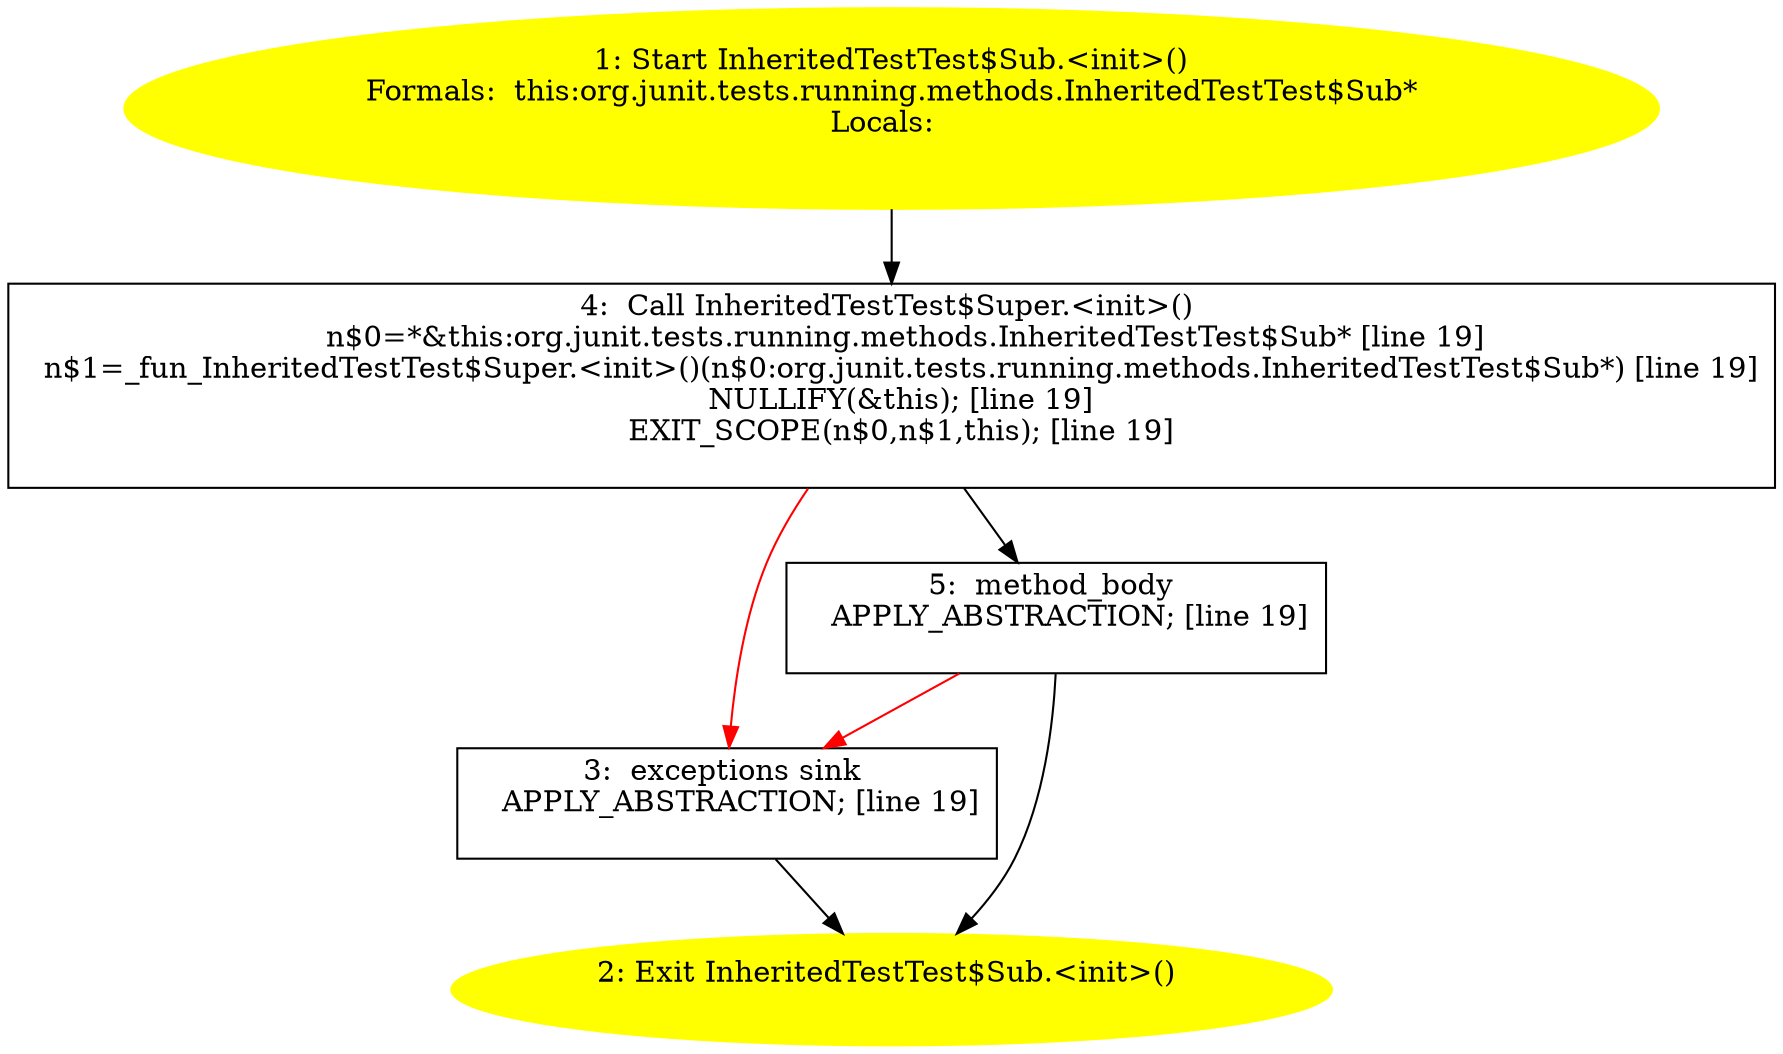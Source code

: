 /* @generated */
digraph cfg {
"org.junit.tests.running.methods.InheritedTestTest$Sub.<init>().cd916e18c0027f748d783bb4877b73d5_1" [label="1: Start InheritedTestTest$Sub.<init>()\nFormals:  this:org.junit.tests.running.methods.InheritedTestTest$Sub*\nLocals:  \n  " color=yellow style=filled]
	

	 "org.junit.tests.running.methods.InheritedTestTest$Sub.<init>().cd916e18c0027f748d783bb4877b73d5_1" -> "org.junit.tests.running.methods.InheritedTestTest$Sub.<init>().cd916e18c0027f748d783bb4877b73d5_4" ;
"org.junit.tests.running.methods.InheritedTestTest$Sub.<init>().cd916e18c0027f748d783bb4877b73d5_2" [label="2: Exit InheritedTestTest$Sub.<init>() \n  " color=yellow style=filled]
	

"org.junit.tests.running.methods.InheritedTestTest$Sub.<init>().cd916e18c0027f748d783bb4877b73d5_3" [label="3:  exceptions sink \n   APPLY_ABSTRACTION; [line 19]\n " shape="box"]
	

	 "org.junit.tests.running.methods.InheritedTestTest$Sub.<init>().cd916e18c0027f748d783bb4877b73d5_3" -> "org.junit.tests.running.methods.InheritedTestTest$Sub.<init>().cd916e18c0027f748d783bb4877b73d5_2" ;
"org.junit.tests.running.methods.InheritedTestTest$Sub.<init>().cd916e18c0027f748d783bb4877b73d5_4" [label="4:  Call InheritedTestTest$Super.<init>() \n   n$0=*&this:org.junit.tests.running.methods.InheritedTestTest$Sub* [line 19]\n  n$1=_fun_InheritedTestTest$Super.<init>()(n$0:org.junit.tests.running.methods.InheritedTestTest$Sub*) [line 19]\n  NULLIFY(&this); [line 19]\n  EXIT_SCOPE(n$0,n$1,this); [line 19]\n " shape="box"]
	

	 "org.junit.tests.running.methods.InheritedTestTest$Sub.<init>().cd916e18c0027f748d783bb4877b73d5_4" -> "org.junit.tests.running.methods.InheritedTestTest$Sub.<init>().cd916e18c0027f748d783bb4877b73d5_5" ;
	 "org.junit.tests.running.methods.InheritedTestTest$Sub.<init>().cd916e18c0027f748d783bb4877b73d5_4" -> "org.junit.tests.running.methods.InheritedTestTest$Sub.<init>().cd916e18c0027f748d783bb4877b73d5_3" [color="red" ];
"org.junit.tests.running.methods.InheritedTestTest$Sub.<init>().cd916e18c0027f748d783bb4877b73d5_5" [label="5:  method_body \n   APPLY_ABSTRACTION; [line 19]\n " shape="box"]
	

	 "org.junit.tests.running.methods.InheritedTestTest$Sub.<init>().cd916e18c0027f748d783bb4877b73d5_5" -> "org.junit.tests.running.methods.InheritedTestTest$Sub.<init>().cd916e18c0027f748d783bb4877b73d5_2" ;
	 "org.junit.tests.running.methods.InheritedTestTest$Sub.<init>().cd916e18c0027f748d783bb4877b73d5_5" -> "org.junit.tests.running.methods.InheritedTestTest$Sub.<init>().cd916e18c0027f748d783bb4877b73d5_3" [color="red" ];
}
